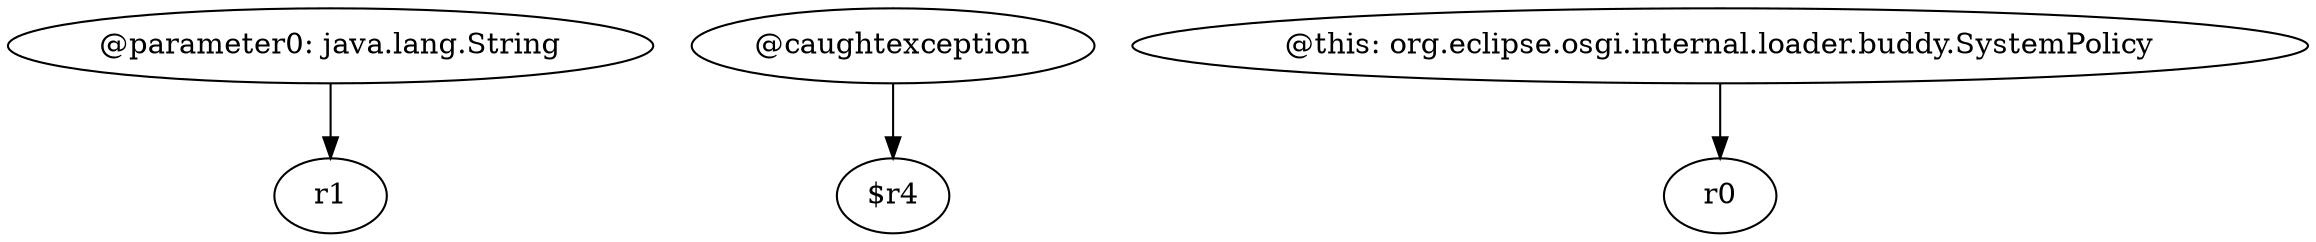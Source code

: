 digraph g {
0[label="@parameter0: java.lang.String"]
1[label="r1"]
0->1[label=""]
2[label="@caughtexception"]
3[label="$r4"]
2->3[label=""]
4[label="@this: org.eclipse.osgi.internal.loader.buddy.SystemPolicy"]
5[label="r0"]
4->5[label=""]
}
